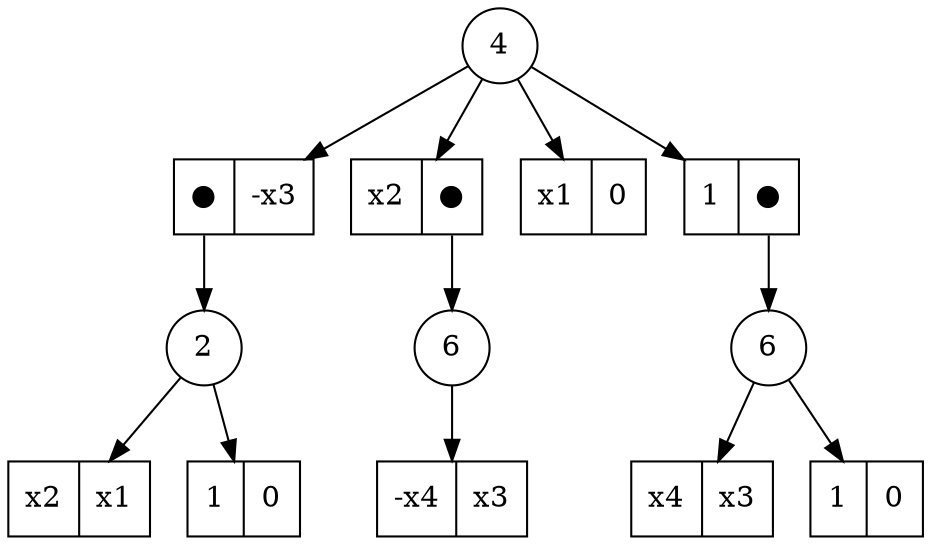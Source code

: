 digraph G {
	Dec_0_1 [shape=circle, label="4"]
	Dec_0_1 -> Ele_1_1
	Ele_1_1 [shape=record,label="<f0> ●|<f1> -x3"]
	Ele_1_1:f0 -> Dec_2_1
	Dec_2_1 [shape=circle, label="2"]
	Dec_2_1 -> Ele_3_1
	Ele_3_1 [shape=record,label="<f0> x2|<f1> x1"]
	Dec_2_1 -> Ele_3_2
	Ele_3_2 [shape=record,label="<f0> 1|<f1> 0"]
	Dec_0_1 -> Ele_1_2
	Ele_1_2 [shape=record,label="<f0> x2|<f1> ●"]
	Ele_1_2:f1 -> Dec_2_2
	Dec_2_2 [shape=circle, label="6"]
	Dec_2_2 -> Ele_3_3
	Ele_3_3 [shape=record,label="<f0> -x4|<f1> x3"]
	Dec_0_1 -> Ele_1_3
	Ele_1_3 [shape=record,label="<f0> x1|<f1> 0"]
	Dec_0_1 -> Ele_1_4
	Ele_1_4 [shape=record,label="<f0> 1|<f1> ●"]
	Ele_1_4:f1 -> Dec_2_3
	Dec_2_3 [shape=circle, label="6"]
	Dec_2_3 -> Ele_3_4
	Ele_3_4 [shape=record,label="<f0> x4|<f1> x3"]
	Dec_2_3 -> Ele_3_5
	Ele_3_5 [shape=record,label="<f0> 1|<f1> 0"]
}
